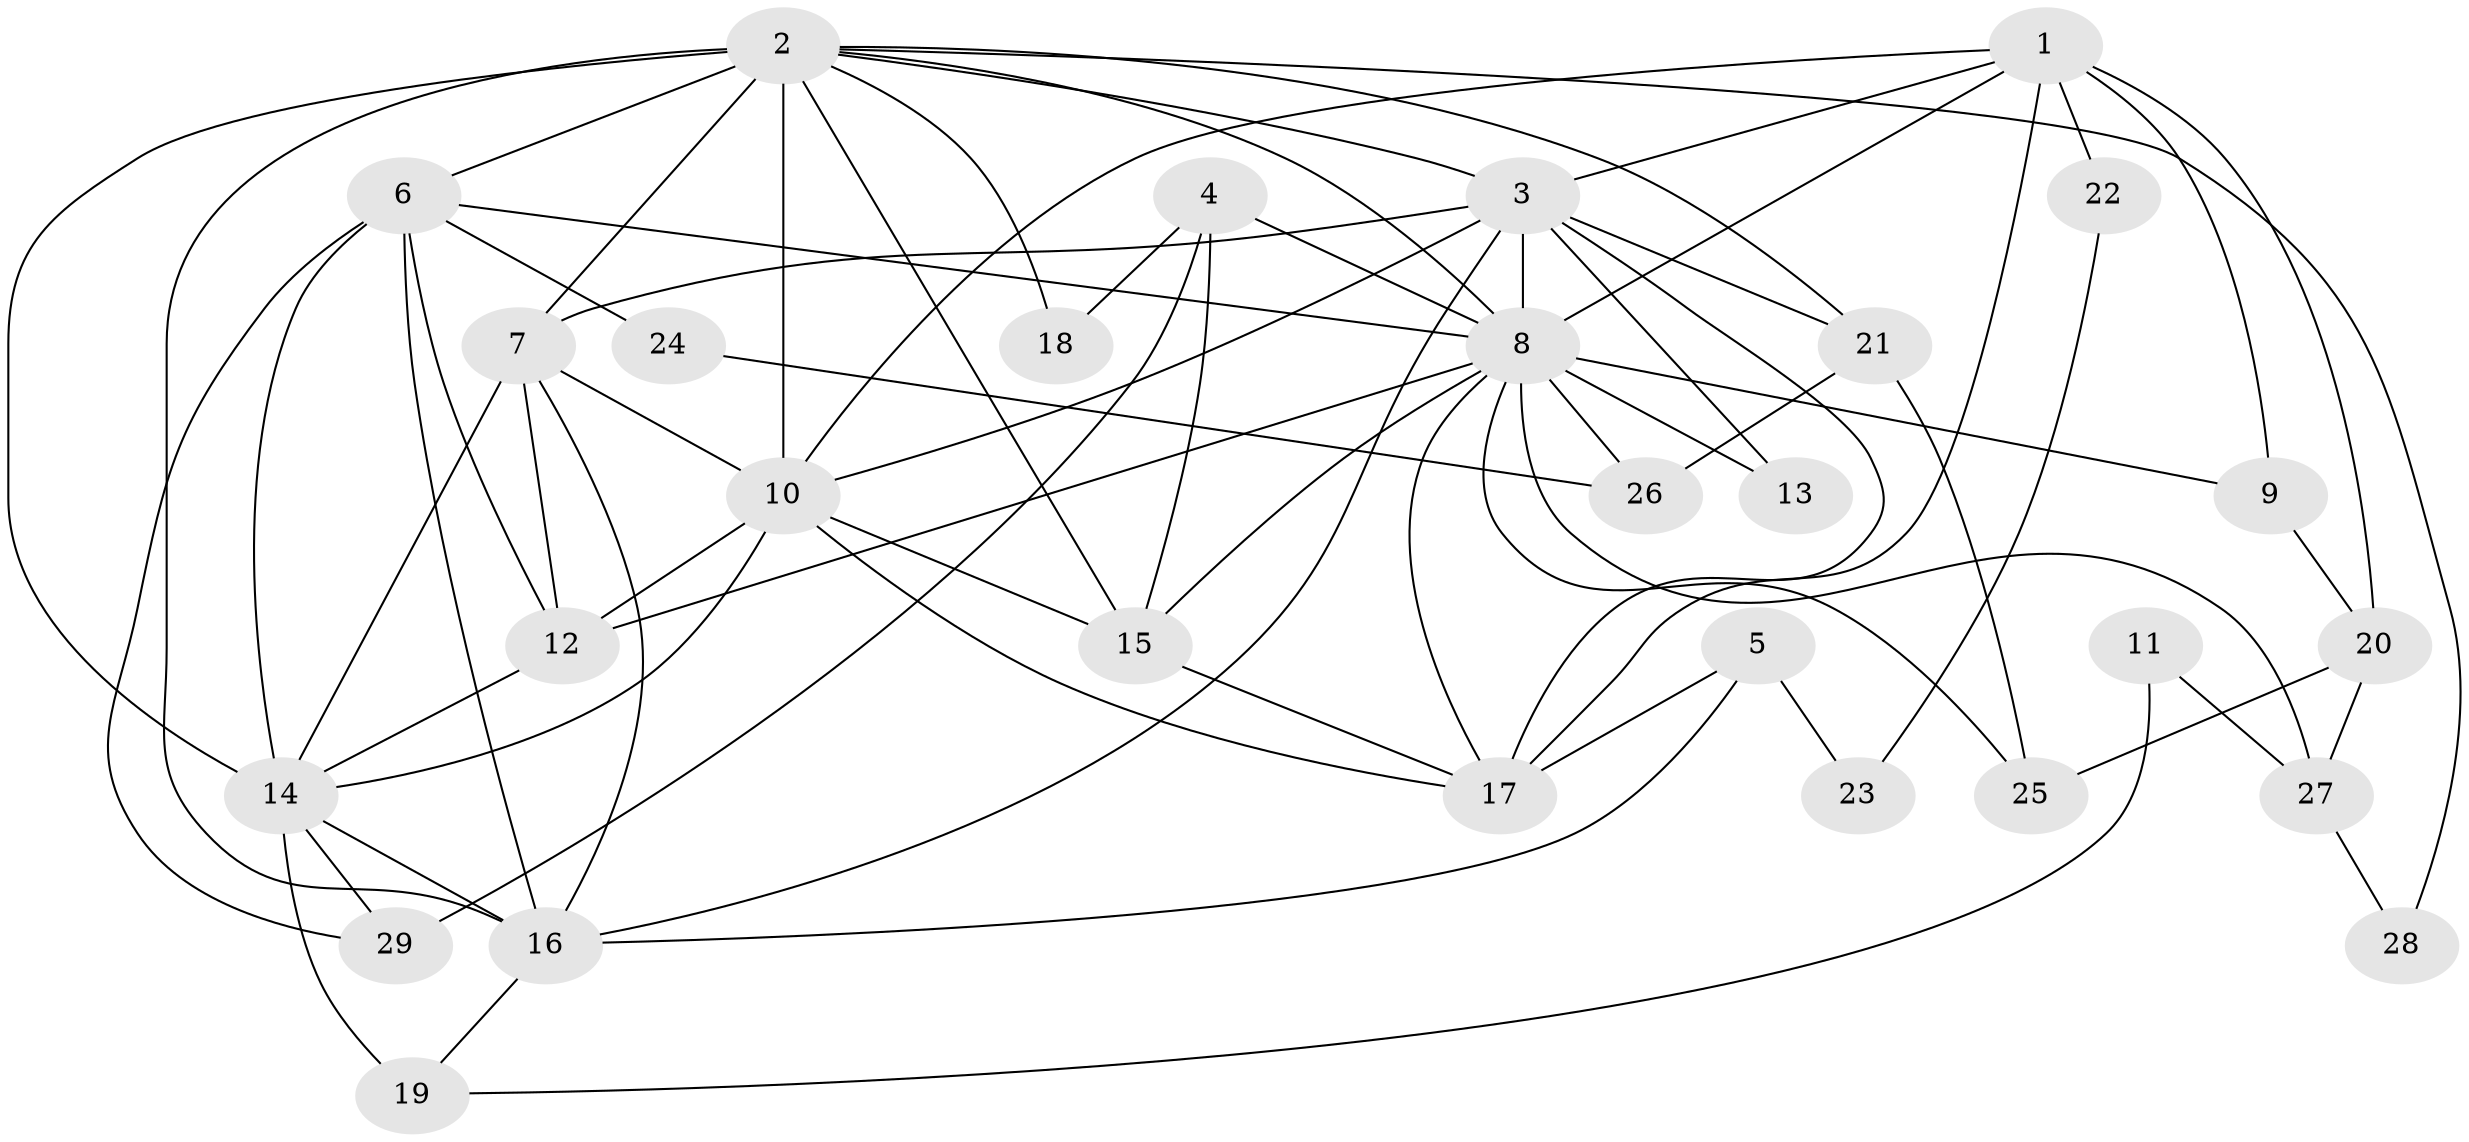 // original degree distribution, {4: 0.2631578947368421, 5: 0.14035087719298245, 6: 0.07017543859649122, 3: 0.19298245614035087, 7: 0.07017543859649122, 9: 0.017543859649122806, 2: 0.22807017543859648, 8: 0.017543859649122806}
// Generated by graph-tools (version 1.1) at 2025/35/03/09/25 02:35:57]
// undirected, 29 vertices, 70 edges
graph export_dot {
graph [start="1"]
  node [color=gray90,style=filled];
  1;
  2;
  3;
  4;
  5;
  6;
  7;
  8;
  9;
  10;
  11;
  12;
  13;
  14;
  15;
  16;
  17;
  18;
  19;
  20;
  21;
  22;
  23;
  24;
  25;
  26;
  27;
  28;
  29;
  1 -- 3 [weight=1.0];
  1 -- 8 [weight=2.0];
  1 -- 9 [weight=1.0];
  1 -- 10 [weight=1.0];
  1 -- 17 [weight=1.0];
  1 -- 20 [weight=2.0];
  1 -- 22 [weight=2.0];
  2 -- 3 [weight=1.0];
  2 -- 6 [weight=1.0];
  2 -- 7 [weight=1.0];
  2 -- 8 [weight=1.0];
  2 -- 10 [weight=1.0];
  2 -- 14 [weight=3.0];
  2 -- 15 [weight=1.0];
  2 -- 16 [weight=1.0];
  2 -- 18 [weight=1.0];
  2 -- 21 [weight=1.0];
  2 -- 28 [weight=1.0];
  3 -- 7 [weight=1.0];
  3 -- 8 [weight=1.0];
  3 -- 10 [weight=1.0];
  3 -- 13 [weight=1.0];
  3 -- 16 [weight=1.0];
  3 -- 17 [weight=1.0];
  3 -- 21 [weight=1.0];
  4 -- 8 [weight=1.0];
  4 -- 15 [weight=1.0];
  4 -- 18 [weight=1.0];
  4 -- 29 [weight=1.0];
  5 -- 16 [weight=1.0];
  5 -- 17 [weight=1.0];
  5 -- 23 [weight=1.0];
  6 -- 8 [weight=1.0];
  6 -- 12 [weight=1.0];
  6 -- 14 [weight=1.0];
  6 -- 16 [weight=1.0];
  6 -- 24 [weight=1.0];
  6 -- 29 [weight=1.0];
  7 -- 10 [weight=2.0];
  7 -- 12 [weight=1.0];
  7 -- 14 [weight=1.0];
  7 -- 16 [weight=1.0];
  8 -- 9 [weight=1.0];
  8 -- 12 [weight=2.0];
  8 -- 13 [weight=1.0];
  8 -- 15 [weight=1.0];
  8 -- 17 [weight=1.0];
  8 -- 25 [weight=1.0];
  8 -- 26 [weight=1.0];
  8 -- 27 [weight=1.0];
  9 -- 20 [weight=1.0];
  10 -- 12 [weight=2.0];
  10 -- 14 [weight=2.0];
  10 -- 15 [weight=1.0];
  10 -- 17 [weight=1.0];
  11 -- 19 [weight=1.0];
  11 -- 27 [weight=1.0];
  12 -- 14 [weight=1.0];
  14 -- 16 [weight=1.0];
  14 -- 19 [weight=2.0];
  14 -- 29 [weight=1.0];
  15 -- 17 [weight=1.0];
  16 -- 19 [weight=1.0];
  20 -- 25 [weight=1.0];
  20 -- 27 [weight=1.0];
  21 -- 25 [weight=1.0];
  21 -- 26 [weight=1.0];
  22 -- 23 [weight=1.0];
  24 -- 26 [weight=1.0];
  27 -- 28 [weight=1.0];
}
